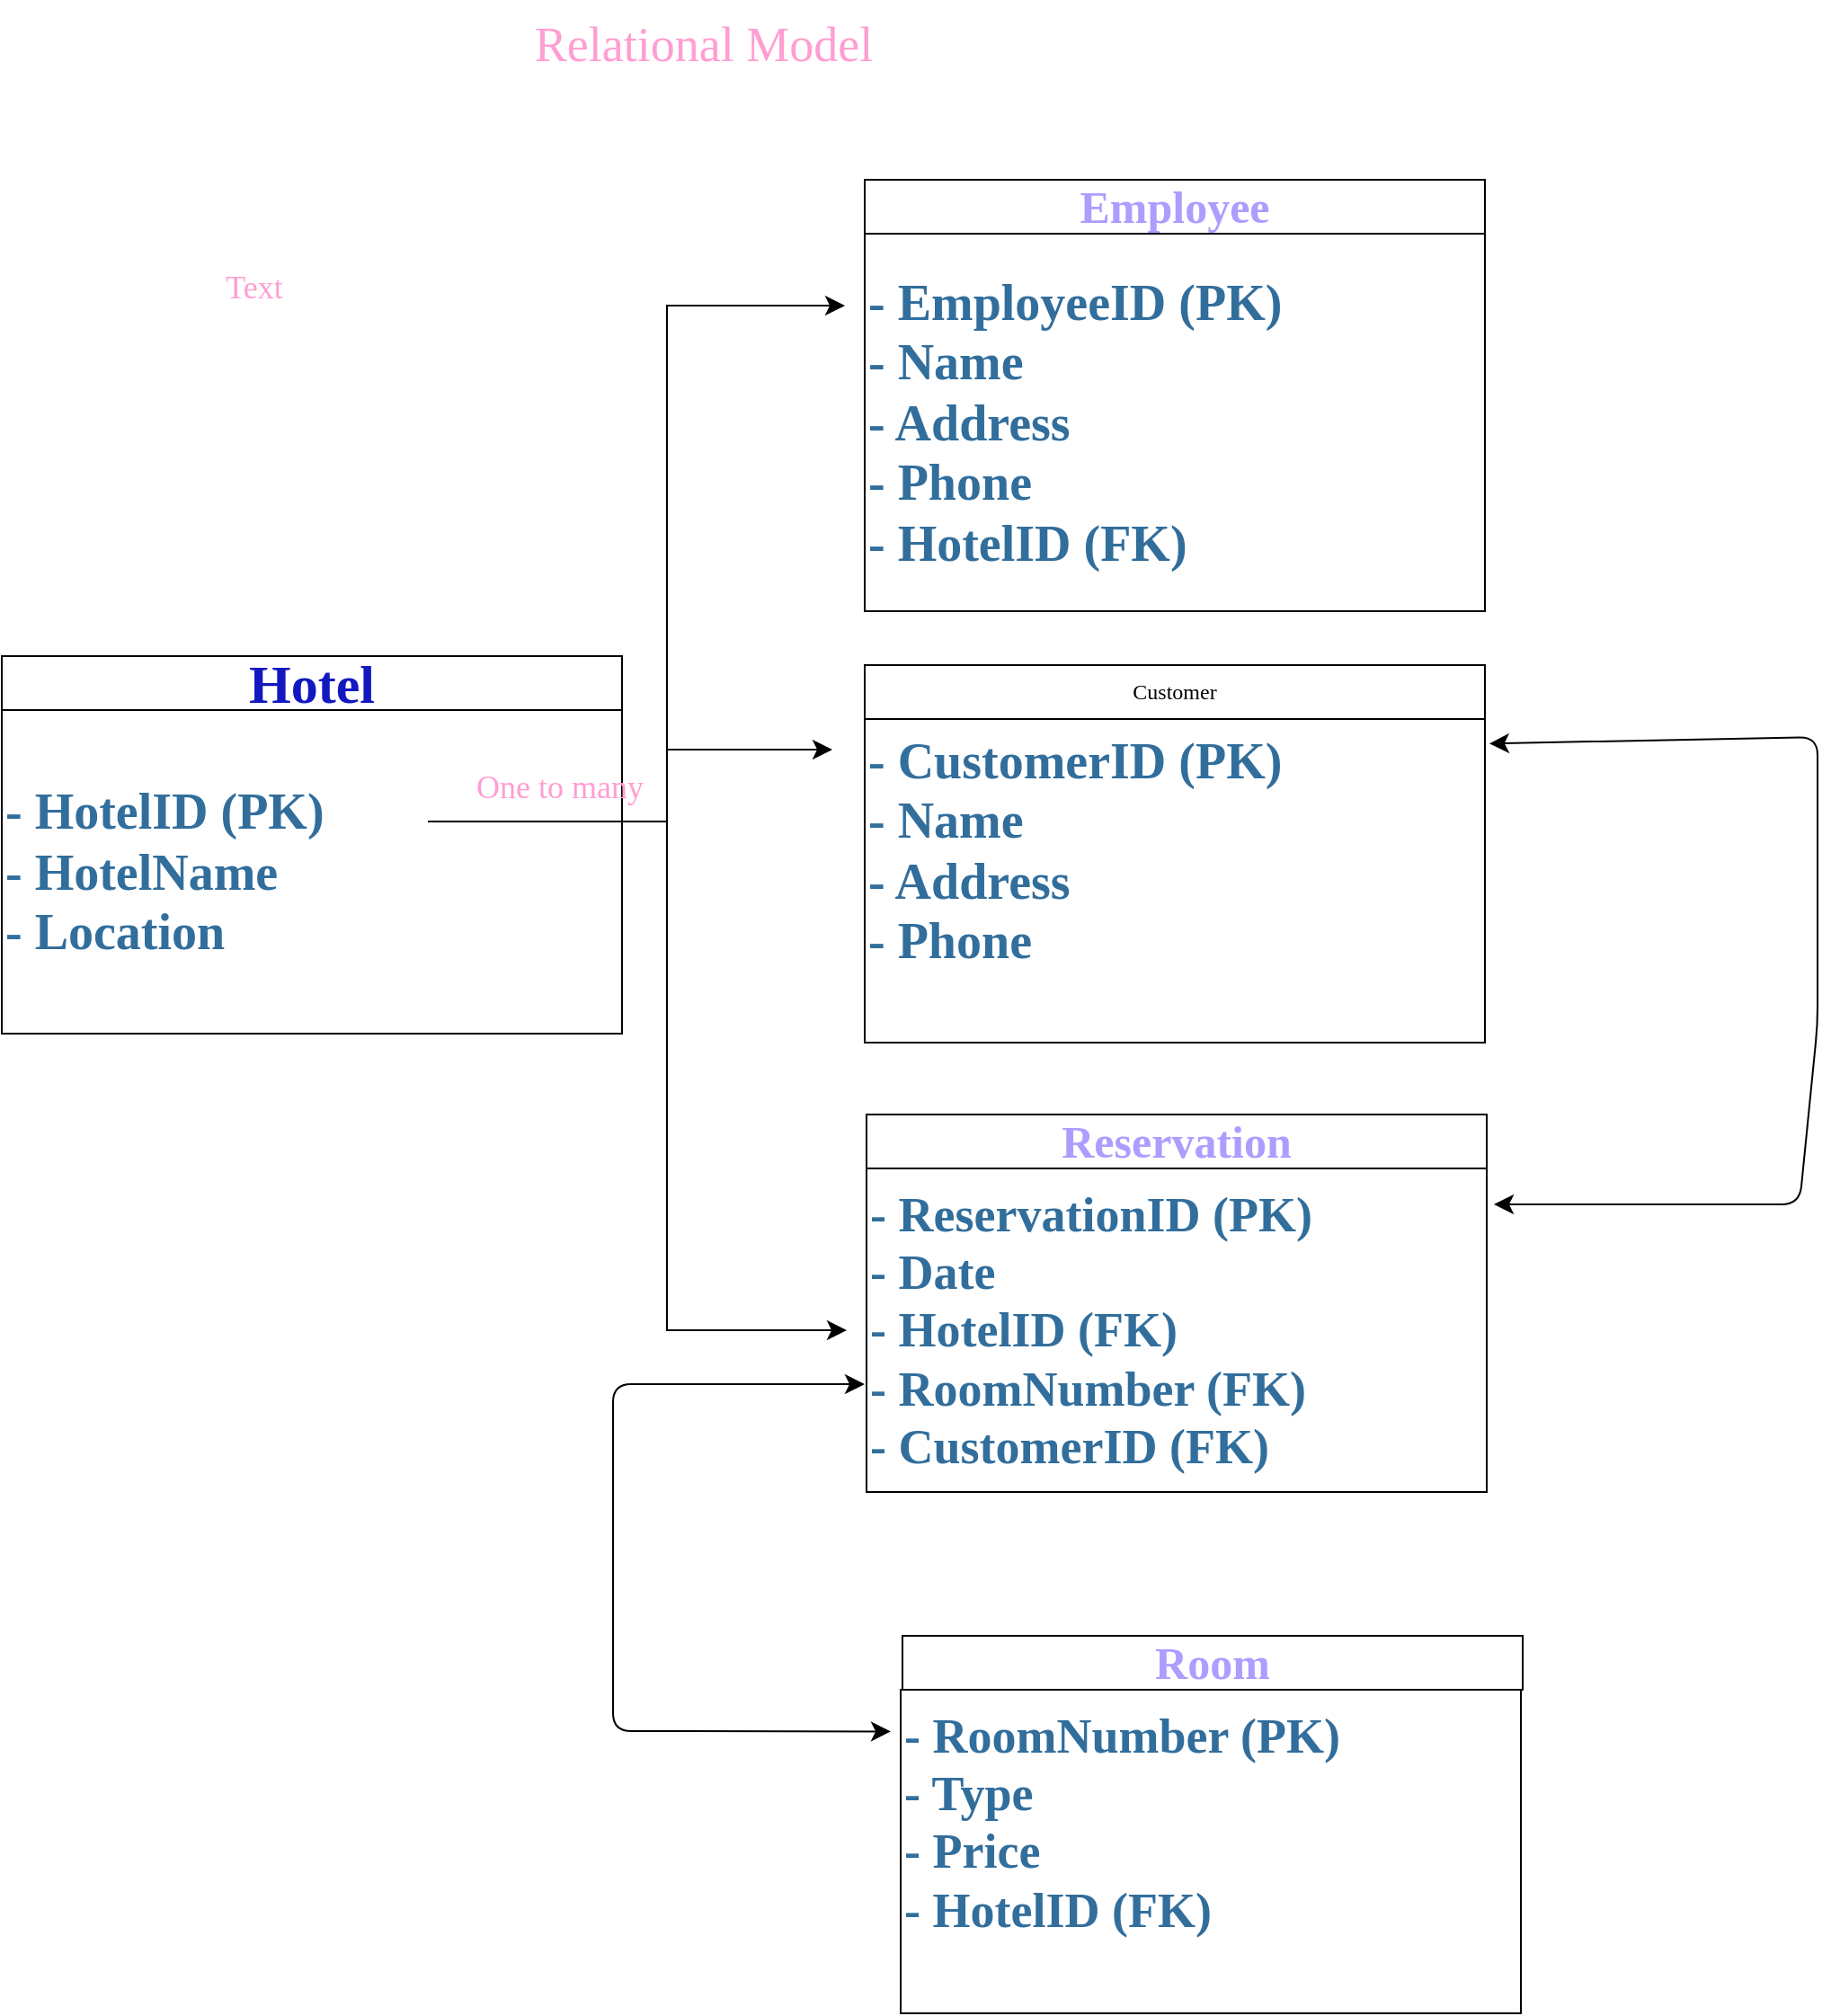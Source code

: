 <mxfile>
    <diagram id="zQSRPYVTZzxoFdpvGisa" name="Page-1">
        <mxGraphModel dx="997" dy="563" grid="1" gridSize="10" guides="1" tooltips="1" connect="1" arrows="1" fold="1" page="1" pageScale="1" pageWidth="1100" pageHeight="850" math="0" shadow="0">
            <root>
                <mxCell id="0"/>
                <mxCell id="1" parent="0"/>
                <mxCell id="8" value="" style="edgeStyle=none;html=1;fontFamily=Verdana;" edge="1" parent="1" source="2" target="7">
                    <mxGeometry relative="1" as="geometry"/>
                </mxCell>
                <mxCell id="2" value="&lt;b&gt;&lt;font color=&quot;#1218bf&quot; style=&quot;font-size: 30px;&quot;&gt;Hotel&lt;/font&gt;&lt;/b&gt;" style="whiteSpace=wrap;html=1;fontFamily=Verdana;" vertex="1" parent="1">
                    <mxGeometry x="60" y="445" width="345" height="30" as="geometry"/>
                </mxCell>
                <mxCell id="7" value="- HotelID (PK)&lt;br&gt;- HotelName&lt;br&gt;- Location" style="whiteSpace=wrap;html=1;fontFamily=Verdana;align=left;fontStyle=1;fontSize=28;fontColor=#326e9c;" vertex="1" parent="1">
                    <mxGeometry x="60" y="475" width="345" height="180" as="geometry"/>
                </mxCell>
                <mxCell id="9" value="" style="edgeStyle=none;html=1;fontFamily=Verdana;" edge="1" parent="1" source="10" target="11">
                    <mxGeometry relative="1" as="geometry"/>
                </mxCell>
                <mxCell id="10" value="&lt;font color=&quot;#ab9eff&quot; style=&quot;font-size: 25px;&quot;&gt;&lt;b&gt;Employee&lt;/b&gt;&lt;/font&gt;" style="whiteSpace=wrap;html=1;fontFamily=Verdana;" vertex="1" parent="1">
                    <mxGeometry x="540" y="180" width="345" height="30" as="geometry"/>
                </mxCell>
                <mxCell id="11" value="&lt;div style=&quot;&quot;&gt;&lt;font style=&quot;font-size: 28px;&quot;&gt;&lt;br&gt;&lt;/font&gt;&lt;/div&gt;&lt;div style=&quot;&quot;&gt;&lt;font style=&quot;font-size: 28px;&quot;&gt;- EmployeeID (PK)&lt;/font&gt;&lt;/div&gt;&lt;div style=&quot;&quot;&gt;&lt;font style=&quot;font-size: 28px;&quot;&gt;- Name&lt;/font&gt;&lt;/div&gt;&lt;div style=&quot;&quot;&gt;&lt;font style=&quot;font-size: 28px;&quot;&gt;- Address&lt;/font&gt;&lt;/div&gt;&lt;div style=&quot;&quot;&gt;&lt;font style=&quot;font-size: 28px;&quot;&gt;- Phone&lt;/font&gt;&lt;/div&gt;&lt;div style=&quot;&quot;&gt;&lt;font style=&quot;font-size: 28px;&quot;&gt;- HotelID (FK)&lt;/font&gt;&lt;/div&gt;&lt;div style=&quot;&quot;&gt;&lt;br&gt;&lt;/div&gt;" style="whiteSpace=wrap;html=1;fontFamily=Verdana;align=left;fontStyle=1;fontSize=28;fontColor=#326e9c;" vertex="1" parent="1">
                    <mxGeometry x="540" y="210" width="345" height="210" as="geometry"/>
                </mxCell>
                <mxCell id="12" value="" style="edgeStyle=none;html=1;fontFamily=Verdana;" edge="1" parent="1" source="13" target="14">
                    <mxGeometry relative="1" as="geometry"/>
                </mxCell>
                <mxCell id="13" value="&lt;font color=&quot;#ab9eff&quot;&gt;&lt;span style=&quot;font-size: 25px;&quot;&gt;&lt;b&gt;Reservation&lt;/b&gt;&lt;/span&gt;&lt;/font&gt;" style="whiteSpace=wrap;html=1;fontFamily=Verdana;" vertex="1" parent="1">
                    <mxGeometry x="541" y="700" width="345" height="30" as="geometry"/>
                </mxCell>
                <mxCell id="14" value="&lt;div style=&quot;font-size: 27px;&quot;&gt;&lt;font style=&quot;font-size: 27px;&quot;&gt;&lt;br&gt;&lt;/font&gt;&lt;/div&gt;&lt;div style=&quot;font-size: 27px;&quot;&gt;&lt;font style=&quot;font-size: 27px;&quot;&gt;- ReservationID (PK)&lt;/font&gt;&lt;/div&gt;&lt;div style=&quot;font-size: 27px;&quot;&gt;&lt;font style=&quot;font-size: 27px;&quot;&gt;- Date&lt;/font&gt;&lt;/div&gt;&lt;div style=&quot;font-size: 27px;&quot;&gt;&lt;font style=&quot;font-size: 27px;&quot;&gt;- HotelID (FK)&lt;/font&gt;&lt;/div&gt;&lt;div style=&quot;font-size: 27px;&quot;&gt;&lt;font style=&quot;font-size: 27px;&quot;&gt;- RoomNumber (FK)&lt;/font&gt;&lt;/div&gt;&lt;div style=&quot;font-size: 27px;&quot;&gt;&lt;font style=&quot;font-size: 27px;&quot;&gt;- CustomerID (FK)&lt;/font&gt;&lt;/div&gt;&lt;div style=&quot;font-size: 27px;&quot;&gt;&lt;br&gt;&lt;/div&gt;" style="whiteSpace=wrap;html=1;fontFamily=Verdana;align=left;fontStyle=1;fontSize=28;fontColor=#326e9c;" vertex="1" parent="1">
                    <mxGeometry x="541" y="730" width="345" height="180" as="geometry"/>
                </mxCell>
                <mxCell id="15" value="" style="edgeStyle=none;html=1;fontFamily=Verdana;" edge="1" parent="1" source="16" target="17">
                    <mxGeometry relative="1" as="geometry"/>
                </mxCell>
                <mxCell id="16" value="Customer" style="whiteSpace=wrap;html=1;fontFamily=Verdana;" vertex="1" parent="1">
                    <mxGeometry x="540" y="450" width="345" height="30" as="geometry"/>
                </mxCell>
                <mxCell id="17" value="&lt;div&gt;- CustomerID (PK)&lt;/div&gt;&lt;div&gt;- Name&lt;/div&gt;&lt;div&gt;- Address&lt;/div&gt;&lt;div&gt;- Phone&lt;/div&gt;&lt;div&gt;&lt;br&gt;&lt;/div&gt;" style="whiteSpace=wrap;html=1;fontFamily=Verdana;align=left;fontStyle=1;fontSize=28;fontColor=#326e9c;" vertex="1" parent="1">
                    <mxGeometry x="540" y="480" width="345" height="180" as="geometry"/>
                </mxCell>
                <mxCell id="18" value="&lt;font color=&quot;#ff9ed2&quot;&gt;Relational Model&lt;/font&gt;" style="text;html=1;align=center;verticalAlign=middle;resizable=0;points=[];autosize=1;strokeColor=none;fillColor=none;fontSize=27;fontFamily=Verdana;fontColor=#AB9EFF;" vertex="1" parent="1">
                    <mxGeometry x="325" y="80" width="250" height="50" as="geometry"/>
                </mxCell>
                <mxCell id="19" value="" style="edgeStyle=segmentEdgeStyle;endArrow=classic;html=1;curved=0;rounded=0;endSize=8;startSize=8;sourcePerimeterSpacing=0;targetPerimeterSpacing=0;fontFamily=Verdana;fontSize=27;fontColor=#AB9EFF;" edge="1" parent="1">
                    <mxGeometry width="100" relative="1" as="geometry">
                        <mxPoint x="297" y="537" as="sourcePoint"/>
                        <mxPoint x="522" y="497" as="targetPoint"/>
                        <Array as="points">
                            <mxPoint x="430" y="537"/>
                            <mxPoint x="430" y="497"/>
                        </Array>
                    </mxGeometry>
                </mxCell>
                <mxCell id="20" value="" style="edgeStyle=segmentEdgeStyle;endArrow=classic;html=1;curved=0;rounded=0;endSize=8;startSize=8;sourcePerimeterSpacing=0;targetPerimeterSpacing=0;fontFamily=Verdana;fontSize=27;fontColor=#AB9EFF;" edge="1" parent="1">
                    <mxGeometry width="100" relative="1" as="geometry">
                        <mxPoint x="430" y="490" as="sourcePoint"/>
                        <mxPoint x="529" y="250" as="targetPoint"/>
                        <Array as="points">
                            <mxPoint x="430" y="500"/>
                            <mxPoint x="430" y="250"/>
                        </Array>
                    </mxGeometry>
                </mxCell>
                <mxCell id="21" value="" style="edgeStyle=segmentEdgeStyle;endArrow=classic;html=1;curved=0;rounded=0;endSize=8;startSize=8;sourcePerimeterSpacing=0;targetPerimeterSpacing=0;fontFamily=Verdana;fontSize=27;fontColor=#AB9EFF;verticalAlign=bottom;" edge="1" parent="1">
                    <mxGeometry width="100" relative="1" as="geometry">
                        <mxPoint x="320" y="537" as="sourcePoint"/>
                        <mxPoint x="530" y="820" as="targetPoint"/>
                        <Array as="points">
                            <mxPoint x="430" y="537"/>
                            <mxPoint x="430" y="820"/>
                        </Array>
                    </mxGeometry>
                </mxCell>
                <mxCell id="24" value="" style="edgeStyle=none;html=1;fontFamily=Verdana;" edge="1" parent="1" source="25" target="26">
                    <mxGeometry relative="1" as="geometry"/>
                </mxCell>
                <mxCell id="25" value="&lt;font style=&quot;&quot;&gt;&lt;font color=&quot;#ab9eff&quot;&gt;&lt;span style=&quot;font-size: 25px;&quot;&gt;&lt;b&gt;Room&lt;/b&gt;&lt;/span&gt;&lt;/font&gt;&lt;br&gt;&lt;/font&gt;" style="whiteSpace=wrap;html=1;fontFamily=Verdana;" vertex="1" parent="1">
                    <mxGeometry x="561" y="990" width="345" height="30" as="geometry"/>
                </mxCell>
                <mxCell id="26" value="&lt;div style=&quot;font-size: 27px;&quot;&gt;&lt;div&gt;- RoomNumber (PK)&lt;/div&gt;&lt;div&gt;- Type&lt;/div&gt;&lt;div&gt;- Price&lt;/div&gt;&lt;div&gt;- HotelID (FK)&lt;/div&gt;&lt;div&gt;&lt;br&gt;&lt;/div&gt;&lt;/div&gt;" style="whiteSpace=wrap;html=1;fontFamily=Verdana;align=left;fontStyle=1;fontSize=28;fontColor=#326e9c;" vertex="1" parent="1">
                    <mxGeometry x="560" y="1020" width="345" height="180" as="geometry"/>
                </mxCell>
                <mxCell id="27" value="" style="edgeStyle=none;orthogonalLoop=1;jettySize=auto;html=1;endArrow=classic;startArrow=classic;endSize=8;startSize=8;fontFamily=Verdana;fontSize=27;fontColor=#ff9ed2;exitX=-0.013;exitY=0.129;exitDx=0;exitDy=0;exitPerimeter=0;" edge="1" parent="1">
                    <mxGeometry width="100" relative="1" as="geometry">
                        <mxPoint x="554.515" y="1043.22" as="sourcePoint"/>
                        <mxPoint x="540" y="850" as="targetPoint"/>
                        <Array as="points">
                            <mxPoint x="400" y="1043"/>
                            <mxPoint x="400" y="850"/>
                        </Array>
                    </mxGeometry>
                </mxCell>
                <mxCell id="28" value="" style="edgeStyle=none;orthogonalLoop=1;jettySize=auto;html=1;endArrow=classic;startArrow=classic;endSize=8;startSize=8;fontFamily=Verdana;fontSize=27;fontColor=#ff9ed2;entryX=1.007;entryY=0.076;entryDx=0;entryDy=0;entryPerimeter=0;" edge="1" parent="1" target="17">
                    <mxGeometry width="100" relative="1" as="geometry">
                        <mxPoint x="890" y="750" as="sourcePoint"/>
                        <mxPoint x="1020" y="536.78" as="targetPoint"/>
                        <Array as="points">
                            <mxPoint x="1060" y="750"/>
                            <mxPoint x="1070" y="650"/>
                            <mxPoint x="1070" y="570"/>
                            <mxPoint x="1070" y="490"/>
                        </Array>
                    </mxGeometry>
                </mxCell>
                <mxCell id="29" value="&lt;font style=&quot;font-size: 18px;&quot; color=&quot;#ff9ed2&quot;&gt;One to many&lt;/font&gt;" style="text;html=1;align=center;verticalAlign=middle;resizable=0;points=[];autosize=1;strokeColor=none;fillColor=none;fontSize=27;fontFamily=Verdana;fontColor=#AB9EFF;" vertex="1" parent="1">
                    <mxGeometry x="300" y="490" width="140" height="50" as="geometry"/>
                </mxCell>
                <mxCell id="30" value="Text" style="text;html=1;align=center;verticalAlign=middle;resizable=0;points=[];autosize=1;strokeColor=none;fillColor=none;fontSize=18;fontFamily=Verdana;fontColor=#ff9ed2;" vertex="1" parent="1">
                    <mxGeometry x="170" y="220" width="60" height="40" as="geometry"/>
                </mxCell>
            </root>
        </mxGraphModel>
    </diagram>
</mxfile>